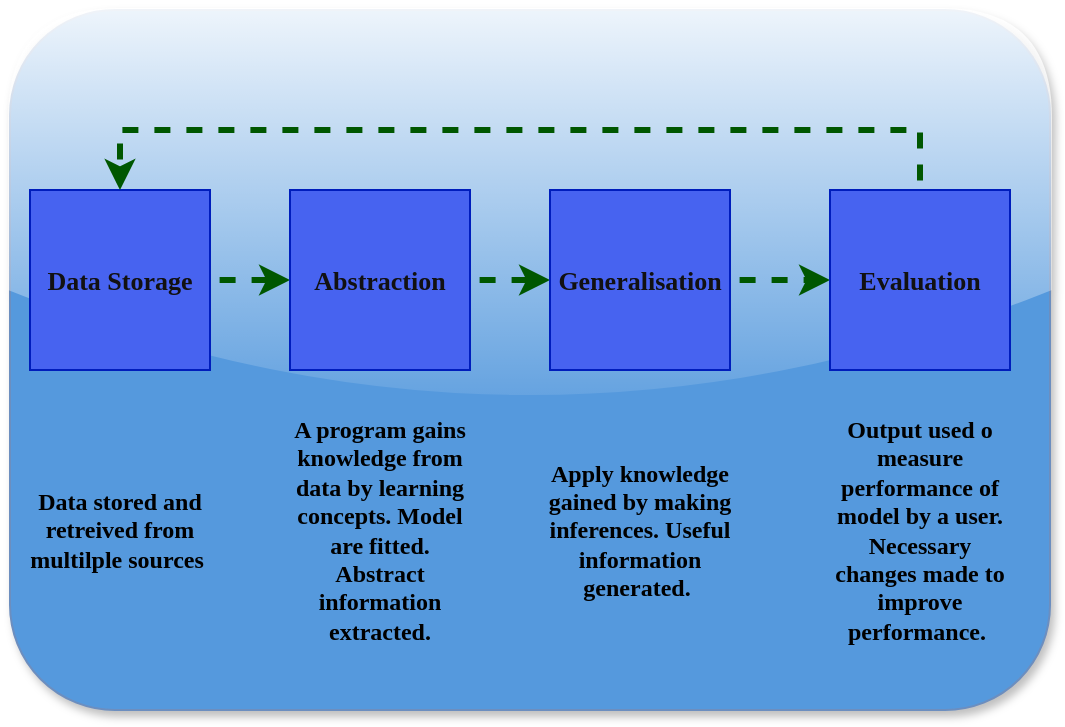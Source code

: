 <mxfile version="24.4.7" type="github">
  <diagram id="prtHgNgQTEPvFCAcTncT" name="Page-1">
    <mxGraphModel dx="756" dy="486" grid="1" gridSize="10" guides="1" tooltips="1" connect="1" arrows="1" fold="1" page="1" pageScale="1" pageWidth="827" pageHeight="1169" math="0" shadow="0">
      <root>
        <mxCell id="0" />
        <mxCell id="1" parent="0" />
        <mxCell id="fXX9wSg6Y7w_bflggcrf-18" value="" style="rounded=1;textOpacity=10;labelBackgroundColor=none;fillColor=#5599dd;strokeColor=#6c8ebf;fontSize=13;textShadow=0;labelBorderColor=none;whiteSpace=wrap;html=1;spacing=0;fontFamily=Comic Sans MS;glass=1;shadow=1;fillStyle=auto;" vertex="1" parent="1">
          <mxGeometry x="20" y="150" width="520" height="350" as="geometry" />
        </mxCell>
        <mxCell id="fXX9wSg6Y7w_bflggcrf-5" value="" style="edgeStyle=orthogonalEdgeStyle;rounded=0;orthogonalLoop=1;jettySize=auto;html=1;fillColor=#008a00;strokeColor=#005700;flowAnimation=1;strokeWidth=3;" edge="1" parent="1" source="fXX9wSg6Y7w_bflggcrf-1" target="fXX9wSg6Y7w_bflggcrf-2">
          <mxGeometry relative="1" as="geometry" />
        </mxCell>
        <mxCell id="fXX9wSg6Y7w_bflggcrf-1" value="" style="whiteSpace=wrap;html=1;aspect=fixed;" vertex="1" parent="1">
          <mxGeometry x="30" y="240" width="90" height="90" as="geometry" />
        </mxCell>
        <mxCell id="fXX9wSg6Y7w_bflggcrf-6" value="" style="edgeStyle=orthogonalEdgeStyle;rounded=0;orthogonalLoop=1;jettySize=auto;html=1;fillColor=#008a00;strokeColor=#005700;strokeWidth=3;flowAnimation=1;" edge="1" parent="1" source="fXX9wSg6Y7w_bflggcrf-2" target="fXX9wSg6Y7w_bflggcrf-3">
          <mxGeometry relative="1" as="geometry" />
        </mxCell>
        <mxCell id="fXX9wSg6Y7w_bflggcrf-2" value="" style="whiteSpace=wrap;html=1;aspect=fixed;" vertex="1" parent="1">
          <mxGeometry x="160" y="240" width="90" height="90" as="geometry" />
        </mxCell>
        <mxCell id="fXX9wSg6Y7w_bflggcrf-7" value="" style="edgeStyle=orthogonalEdgeStyle;rounded=0;orthogonalLoop=1;jettySize=auto;html=1;fillColor=#008a00;strokeColor=#005700;strokeWidth=3;flowAnimation=1;" edge="1" parent="1" source="fXX9wSg6Y7w_bflggcrf-3" target="fXX9wSg6Y7w_bflggcrf-4">
          <mxGeometry relative="1" as="geometry" />
        </mxCell>
        <mxCell id="fXX9wSg6Y7w_bflggcrf-3" value="" style="whiteSpace=wrap;html=1;aspect=fixed;" vertex="1" parent="1">
          <mxGeometry x="290" y="240" width="90" height="90" as="geometry" />
        </mxCell>
        <mxCell id="fXX9wSg6Y7w_bflggcrf-4" value="" style="whiteSpace=wrap;html=1;aspect=fixed;" vertex="1" parent="1">
          <mxGeometry x="430" y="240" width="90" height="90" as="geometry" />
        </mxCell>
        <mxCell id="fXX9wSg6Y7w_bflggcrf-8" value="Data Storage" style="text;html=1;align=center;verticalAlign=middle;whiteSpace=wrap;rounded=0;fillColor=#4763f0;fontStyle=1;fontColor=#121111;strokeColor=#001DBC;fontSize=13;labelBorderColor=none;labelBackgroundColor=none;textShadow=0;fontFamily=Comic Sans MS;" vertex="1" parent="1">
          <mxGeometry x="30" y="240" width="90" height="90" as="geometry" />
        </mxCell>
        <mxCell id="fXX9wSg6Y7w_bflggcrf-9" value="Abstraction" style="text;html=1;align=center;verticalAlign=middle;whiteSpace=wrap;rounded=0;fontStyle=1;fillColor=#4763f0;fontColor=#121111;strokeColor=#001DBC;fontSize=13;labelBorderColor=none;labelBackgroundColor=none;textShadow=0;fontFamily=Comic Sans MS;" vertex="1" parent="1">
          <mxGeometry x="160" y="240" width="90" height="90" as="geometry" />
        </mxCell>
        <mxCell id="fXX9wSg6Y7w_bflggcrf-16" style="edgeStyle=orthogonalEdgeStyle;rounded=0;orthogonalLoop=1;jettySize=auto;html=1;exitX=0.5;exitY=0;exitDx=0;exitDy=0;entryX=0.5;entryY=0;entryDx=0;entryDy=0;fillColor=#008a00;strokeColor=#005700;strokeWidth=3;flowAnimation=1;" edge="1" parent="1" source="fXX9wSg6Y7w_bflggcrf-10" target="fXX9wSg6Y7w_bflggcrf-8">
          <mxGeometry relative="1" as="geometry">
            <Array as="points">
              <mxPoint x="475" y="210" />
              <mxPoint x="75" y="210" />
            </Array>
          </mxGeometry>
        </mxCell>
        <mxCell id="fXX9wSg6Y7w_bflggcrf-10" value="Evaluation" style="text;html=1;align=center;verticalAlign=middle;whiteSpace=wrap;rounded=0;fontStyle=1;fillColor=#4763f0;fontColor=#121111;strokeColor=#001DBC;fontSize=13;labelBorderColor=none;labelBackgroundColor=none;textShadow=0;fontFamily=Comic Sans MS;" vertex="1" parent="1">
          <mxGeometry x="430" y="240" width="90" height="90" as="geometry" />
        </mxCell>
        <mxCell id="fXX9wSg6Y7w_bflggcrf-11" value="Generalisation" style="text;html=1;align=center;verticalAlign=middle;whiteSpace=wrap;rounded=0;fontStyle=1;fillColor=#4763f0;fontColor=#121111;strokeColor=#001DBC;fontSize=13;labelBorderColor=none;labelBackgroundColor=none;textShadow=0;fontFamily=Comic Sans MS;" vertex="1" parent="1">
          <mxGeometry x="290" y="240" width="90" height="90" as="geometry" />
        </mxCell>
        <mxCell id="fXX9wSg6Y7w_bflggcrf-12" value="Data stored and retreived from multilple sources&amp;nbsp;" style="text;align=center;verticalAlign=middle;rounded=0;shadow=1;perimeterSpacing=1;opacity=60;fontStyle=1;textShadow=0;labelBackgroundColor=none;whiteSpace=wrap;html=1;spacing=0;fontFamily=Comic Sans MS;" vertex="1" parent="1">
          <mxGeometry x="30" y="350" width="90" height="120" as="geometry" />
        </mxCell>
        <mxCell id="fXX9wSg6Y7w_bflggcrf-13" value="A program gains knowledge from data by learning concepts. Model are fitted. Abstract information extracted." style="text;align=center;verticalAlign=middle;rounded=0;shadow=1;perimeterSpacing=1;opacity=60;fontStyle=1;textShadow=0;labelBackgroundColor=none;whiteSpace=wrap;html=1;spacing=0;fontFamily=Comic Sans MS;" vertex="1" parent="1">
          <mxGeometry x="160" y="350" width="90" height="120" as="geometry" />
        </mxCell>
        <mxCell id="fXX9wSg6Y7w_bflggcrf-14" value="Output used o measure performance of model by a user. Necessary changes made to improve performance.&amp;nbsp;" style="text;align=center;verticalAlign=middle;rounded=0;shadow=1;perimeterSpacing=1;opacity=60;fontStyle=1;textShadow=0;labelBackgroundColor=none;whiteSpace=wrap;html=1;spacing=0;fontFamily=Comic Sans MS;" vertex="1" parent="1">
          <mxGeometry x="430" y="350" width="90" height="120" as="geometry" />
        </mxCell>
        <mxCell id="fXX9wSg6Y7w_bflggcrf-15" value="Apply knowledge gained by making inferences. Useful information generated.&amp;nbsp;" style="text;align=center;verticalAlign=middle;rounded=0;shadow=1;perimeterSpacing=1;opacity=60;fontStyle=1;textShadow=0;labelBackgroundColor=none;whiteSpace=wrap;html=1;spacing=0;fontFamily=Comic Sans MS;" vertex="1" parent="1">
          <mxGeometry x="290" y="350" width="90" height="120" as="geometry" />
        </mxCell>
      </root>
    </mxGraphModel>
  </diagram>
</mxfile>
